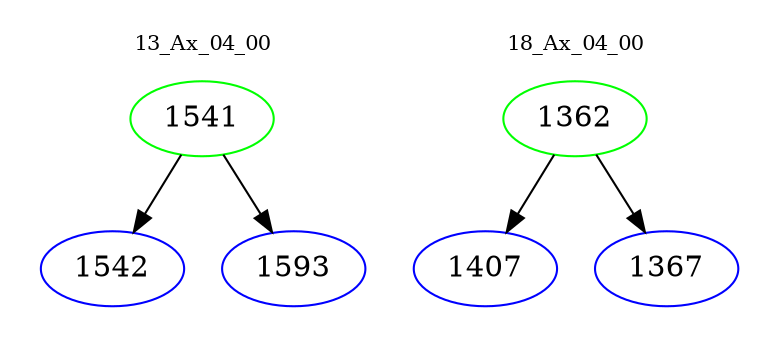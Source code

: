 digraph{
subgraph cluster_0 {
color = white
label = "13_Ax_04_00";
fontsize=10;
T0_1541 [label="1541", color="green"]
T0_1541 -> T0_1542 [color="black"]
T0_1542 [label="1542", color="blue"]
T0_1541 -> T0_1593 [color="black"]
T0_1593 [label="1593", color="blue"]
}
subgraph cluster_1 {
color = white
label = "18_Ax_04_00";
fontsize=10;
T1_1362 [label="1362", color="green"]
T1_1362 -> T1_1407 [color="black"]
T1_1407 [label="1407", color="blue"]
T1_1362 -> T1_1367 [color="black"]
T1_1367 [label="1367", color="blue"]
}
}
